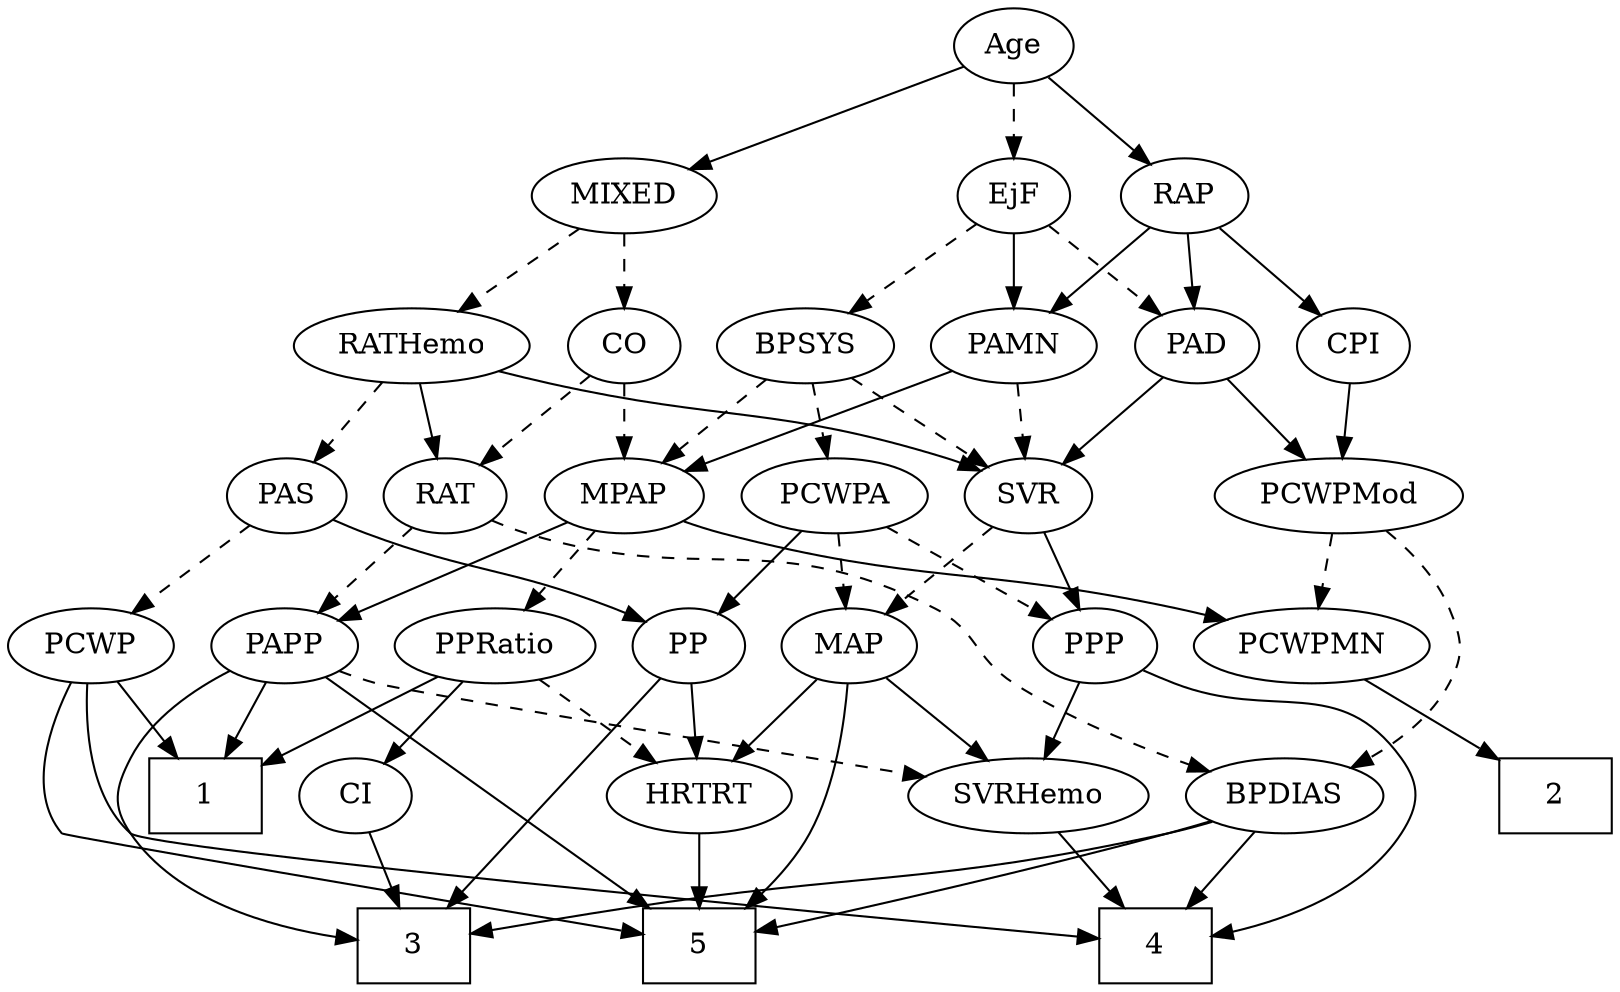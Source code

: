 strict digraph {
	graph [bb="0,0,727.1,468"];
	node [label="\N"];
	1	[height=0.5,
		pos="124.1,90",
		shape=box,
		width=0.75];
	2	[height=0.5,
		pos="700.1,90",
		shape=box,
		width=0.75];
	3	[height=0.5,
		pos="326.1,18",
		shape=box,
		width=0.75];
	4	[height=0.5,
		pos="520.1,18",
		shape=box,
		width=0.75];
	5	[height=0.5,
		pos="247.1,18",
		shape=box,
		width=0.75];
	Age	[height=0.5,
		pos="461.1,450",
		width=0.75];
	EjF	[height=0.5,
		pos="461.1,378",
		width=0.75];
	Age -> EjF	[pos="e,461.1,396.1 461.1,431.7 461.1,423.98 461.1,414.71 461.1,406.11",
		style=dashed];
	RAP	[height=0.5,
		pos="539.1,378",
		width=0.77632];
	Age -> RAP	[pos="e,523.45,393.04 476.51,435.17 487.76,425.07 503.2,411.21 515.94,399.79",
		style=solid];
	MIXED	[height=0.5,
		pos="286.1,378",
		width=1.1193];
	Age -> MIXED	[pos="e,315.23,390.65 438.58,439.99 409.8,428.48 359.55,408.38 324.64,394.42",
		style=solid];
	BPSYS	[height=0.5,
		pos="369.1,306",
		width=1.0471];
	EjF -> BPSYS	[pos="e,388.23,321.56 443.79,363.83 430.44,353.68 411.72,339.43 396.36,327.74",
		style=dashed];
	PAD	[height=0.5,
		pos="544.1,306",
		width=0.79437];
	EjF -> PAD	[pos="e,527.73,320.8 477.5,363.17 489.55,353.01 506.12,339.03 519.72,327.56",
		style=dashed];
	PAMN	[height=0.5,
		pos="461.1,306",
		width=1.011];
	EjF -> PAMN	[pos="e,461.1,324.1 461.1,359.7 461.1,351.98 461.1,342.71 461.1,334.11",
		style=solid];
	RAP -> PAD	[pos="e,542.88,324.1 540.33,359.7 540.88,351.98 541.55,342.71 542.16,334.11",
		style=solid];
	RAP -> PAMN	[pos="e,477.94,322.11 523.31,362.83 512.5,353.13 497.95,340.08 485.64,329.03",
		style=solid];
	CPI	[height=0.5,
		pos="618.1,306",
		width=0.75];
	RAP -> CPI	[pos="e,602.4,320.91 555.08,362.83 566.51,352.71 582.06,338.93 594.85,327.59",
		style=solid];
	CO	[height=0.5,
		pos="286.1,306",
		width=0.75];
	MIXED -> CO	[pos="e,286.1,324.1 286.1,359.7 286.1,351.98 286.1,342.71 286.1,334.11",
		style=dashed];
	RATHemo	[height=0.5,
		pos="192.1,306",
		width=1.3721];
	MIXED -> RATHemo	[pos="e,212.98,322.55 266.16,362.15 253.1,352.43 235.8,339.54 221.21,328.68",
		style=dashed];
	MPAP	[height=0.5,
		pos="286.1,234",
		width=0.97491];
	PCWPMN	[height=0.5,
		pos="653.1,162",
		width=1.3902];
	MPAP -> PCWPMN	[pos="e,607.14,169.35 312.33,221.85 318.11,219.68 324.25,217.59 330.1,216 379.29,202.61 518.22,181.95 596.91,170.79",
		style=solid];
	PPRatio	[height=0.5,
		pos="286.1,162",
		width=1.1013];
	MPAP -> PPRatio	[pos="e,286.1,180.1 286.1,215.7 286.1,207.98 286.1,198.71 286.1,190.11",
		style=dashed];
	PAPP	[height=0.5,
		pos="124.1,162",
		width=0.88464];
	MPAP -> PAPP	[pos="e,148.73,173.65 260.07,221.75 232.39,209.79 188.49,190.82 158.09,177.69",
		style=solid];
	BPSYS -> MPAP	[pos="e,303.5,249.68 351.09,289.81 339.51,280.05 324.3,267.22 311.5,256.42",
		style=dashed];
	SVR	[height=0.5,
		pos="469.1,234",
		width=0.77632];
	BPSYS -> SVR	[pos="e,450.76,247.84 389.82,290.5 404.97,279.89 425.67,265.4 442.12,253.88",
		style=dashed];
	PCWPA	[height=0.5,
		pos="381.1,234",
		width=1.1555];
	BPSYS -> PCWPA	[pos="e,378.16,252.1 372.06,287.7 373.39,279.98 374.97,270.71 376.45,262.11",
		style=dashed];
	PAD -> SVR	[pos="e,484.36,249.25 528.56,290.5 517.93,280.58 503.66,267.26 491.77,256.16",
		style=solid];
	PCWPMod	[height=0.5,
		pos="597.1,234",
		width=1.4443];
	PAD -> PCWPMod	[pos="e,584.25,251.96 555.86,289.46 562.37,280.87 570.62,269.97 578.03,260.19",
		style=solid];
	CO -> MPAP	[pos="e,286.1,252.1 286.1,287.7 286.1,279.98 286.1,270.71 286.1,262.11",
		style=dashed];
	RAT	[height=0.5,
		pos="206.1,234",
		width=0.75827];
	CO -> RAT	[pos="e,221.87,248.8 270.29,291.17 258.68,281.01 242.7,267.03 229.6,255.56",
		style=dashed];
	PAS	[height=0.5,
		pos="134.1,234",
		width=0.75];
	PP	[height=0.5,
		pos="201.1,162",
		width=0.75];
	PAS -> PP	[pos="e,187.23,177.49 147.98,218.5 157.23,208.83 169.57,195.94 180.02,185.02",
		style=solid];
	PCWP	[height=0.5,
		pos="35.097,162",
		width=0.97491];
	PAS -> PCWP	[pos="e,54.837,176.96 115.94,220.16 101.2,209.74 80.172,194.87 63.254,182.91",
		style=dashed];
	PAMN -> MPAP	[pos="e,312.96,245.75 433.75,294.06 403.74,282.06 355.43,262.73 322.3,249.48",
		style=solid];
	PAMN -> SVR	[pos="e,467.14,252.1 463.07,287.7 463.96,279.98 465.02,270.71 466,262.11",
		style=dashed];
	RATHemo -> PAS	[pos="e,146.56,250.04 178.35,288.41 170.81,279.31 161.36,267.9 153.12,257.96",
		style=dashed];
	RATHemo -> RAT	[pos="e,202.68,252.1 195.56,287.7 197.1,279.98 198.95,270.71 200.67,262.11",
		style=solid];
	RATHemo -> SVR	[pos="e,447.92,245.76 228.47,293.8 235.61,291.75 243.06,289.72 250.1,288 330.19,268.38 353.65,277.39 432.1,252 434.23,251.31 436.4,250.53 \
438.57,249.69",
		style=solid];
	CPI -> PCWPMod	[pos="e,602.28,252.28 613.01,288.05 610.68,280.26 607.84,270.82 605.22,262.08",
		style=solid];
	BPDIAS	[height=0.5,
		pos="575.1,90",
		width=1.1735];
	RAT -> BPDIAS	[pos="e,543.59,102.13 227.07,222.05 231.91,219.82 237.11,217.65 242.1,216 319.13,190.49 349.06,217.36 421.1,180 441.75,169.29 439.81,157.01 \
459.1,144 482.39,128.29 511.08,115.13 534.11,105.86",
		style=dashed];
	RAT -> PAPP	[pos="e,141.11,177.52 189.9,219.17 178.22,209.21 162.25,195.57 148.97,184.23",
		style=dashed];
	MAP	[height=0.5,
		pos="381.1,162",
		width=0.84854];
	SVR -> MAP	[pos="e,398.61,176.93 452.13,219.5 439.27,209.27 421.38,195.04 406.77,183.42",
		style=dashed];
	PPP	[height=0.5,
		pos="495.1,162",
		width=0.75];
	SVR -> PPP	[pos="e,488.8,179.96 475.26,216.41 478.26,208.34 481.94,198.43 485.31,189.35",
		style=solid];
	PCWPMod -> PCWPMN	[pos="e,639.92,179.47 610.37,216.41 617.27,207.78 625.85,197.06 633.5,187.5",
		style=dashed];
	PCWPMod -> BPDIAS	[pos="e,577.76,108.19 594.44,215.87 590.69,191.67 583.81,147.21 579.34,118.39",
		style=dashed];
	PCWPA -> MAP	[pos="e,381.1,180.1 381.1,215.7 381.1,207.98 381.1,198.71 381.1,190.11",
		style=dashed];
	PCWPA -> PP	[pos="e,222.28,173.38 349.32,222.21 319.93,212.02 275.18,195.96 237.1,180 235.28,179.24 233.42,178.44 231.55,177.61",
		style=solid];
	PCWPA -> PPP	[pos="e,475.85,174.82 404.17,218.83 422.36,207.66 447.82,192.03 467.17,180.15",
		style=dashed];
	PCWPMN -> 2	[pos="e,688.38,108.45 664.24,144.41 669.75,136.2 676.53,126.1 682.71,116.9",
		style=solid];
	SVRHemo	[height=0.5,
		pos="465.1,90",
		width=1.3902];
	SVRHemo -> 4	[pos="e,506.39,36.447 478.13,72.411 484.72,64.031 492.85,53.682 500.19,44.332",
		style=solid];
	BPDIAS -> 3	[pos="e,353.14,25.69 543.36,78.093 537,76.001 530.35,73.878 524.1,72 468.29,55.246 402.87,38.241 362.96,28.16",
		style=solid];
	BPDIAS -> 4	[pos="e,533.55,36.124 562.34,72.765 555.66,64.268 547.34,53.677 539.85,44.146",
		style=solid];
	BPDIAS -> 5	[pos="e,274.55,30.903 544.05,77.725 537.52,75.615 530.63,73.579 524.1,72 421.82,47.274 391.66,63.515 290.1,36 288.18,35.48 286.23,34.902 \
284.27,34.282",
		style=solid];
	MAP -> 5	[pos="e,274.26,30.117 383.21,143.73 384.62,124.29 383.91,92.736 368.1,72 365.3,68.333 318.23,48.344 283.64,33.996",
		style=solid];
	MAP -> SVRHemo	[pos="e,446.07,106.85 398.1,146.83 409.61,137.24 425.06,124.36 438.23,113.39",
		style=solid];
	HRTRT	[height=0.5,
		pos="247.1,90",
		width=1.1013];
	MAP -> HRTRT	[pos="e,272.46,104.25 358.97,149.44 337.88,138.42 305.8,121.67 281.4,108.92",
		style=solid];
	PP -> 3	[pos="e,299.04,29.769 195.16,144.34 189.47,125.18 183.67,93.595 198.1,72 199.47,69.941 252.11,48.575 289.44,33.609",
		style=solid];
	PP -> HRTRT	[pos="e,236.06,107.8 211.53,145.12 217.14,136.59 224.17,125.89 230.5,116.25",
		style=solid];
	PPP -> 4	[pos="e,547.29,24.197 521.9,158.75 552.96,154.54 602.85,142.48 626.1,108 635.04,94.733 634.51,85.61 626.1,72 611.08,47.695 581.16,34.163 \
556.93,26.869",
		style=solid];
	PPP -> SVRHemo	[pos="e,472.36,107.96 487.99,144.41 484.53,136.34 480.28,126.43 476.39,117.35",
		style=solid];
	PPRatio -> 1	[pos="e,151.31,102.76 258.25,148.97 231.35,137.34 190.44,119.67 160.87,106.89",
		style=solid];
	CI	[height=0.5,
		pos="332.1,90",
		width=0.75];
	PPRatio -> CI	[pos="e,321.59,106.99 297,144.41 302.69,135.74 309.77,124.97 316.08,115.38",
		style=solid];
	PPRatio -> HRTRT	[pos="e,256.54,107.96 276.85,144.41 272.26,136.16 266.6,126.01 261.46,116.78",
		style=dashed];
	PCWP -> 1	[pos="e,102.22,108.2 53.538,146.5 65.259,137.28 80.706,125.13 94.157,114.55",
		style=solid];
	PCWP -> 4	[pos="e,493.03,21.997 40.102,144 47.169,123.26 62.188,88.897 88.097,72 96.377,66.6 379.91,34.6 483.06,23.107",
		style=solid];
	PCWP -> 5	[pos="e,219.8,22.345 31.821,144.04 29.056,124.3 27.908,91.875 45.097,72 66.398,47.37 157.26,31.211 209.57,23.761",
		style=solid];
	CI -> 3	[pos="e,327.56,36.104 330.61,71.697 329.95,63.983 329.16,54.712 328.42,46.112",
		style=solid];
	PAPP -> 1	[pos="e,124.1,108.1 124.1,143.7 124.1,135.98 124.1,126.71 124.1,118.11",
		style=solid];
	PAPP -> 3	[pos="e,299.08,30.602 109.38,145.99 92.576,127.02 69.651,94.163 88.097,72 144.48,4.2608 198.39,60.315 283.1,36 285.23,35.388 287.4,34.71 \
289.58,33.988",
		style=solid];
	PAPP -> 5	[pos="e,219.74,22.487 100.19,149.9 84.205,141.04 64.445,126.97 55.097,108 48.024,93.648 45.405,84.73 55.097,72 73.724,47.534 159.14,31.482 \
209.55,23.962",
		style=solid];
	PAPP -> SVRHemo	[pos="e,421.05,98.718 148.06,150.04 153.58,147.81 159.48,145.64 165.1,144 168.05,143.14 325.39,115.5 410.98,100.48",
		style=dashed];
	HRTRT -> 5	[pos="e,247.1,36.104 247.1,71.697 247.1,63.983 247.1,54.712 247.1,46.112",
		style=solid];
}
